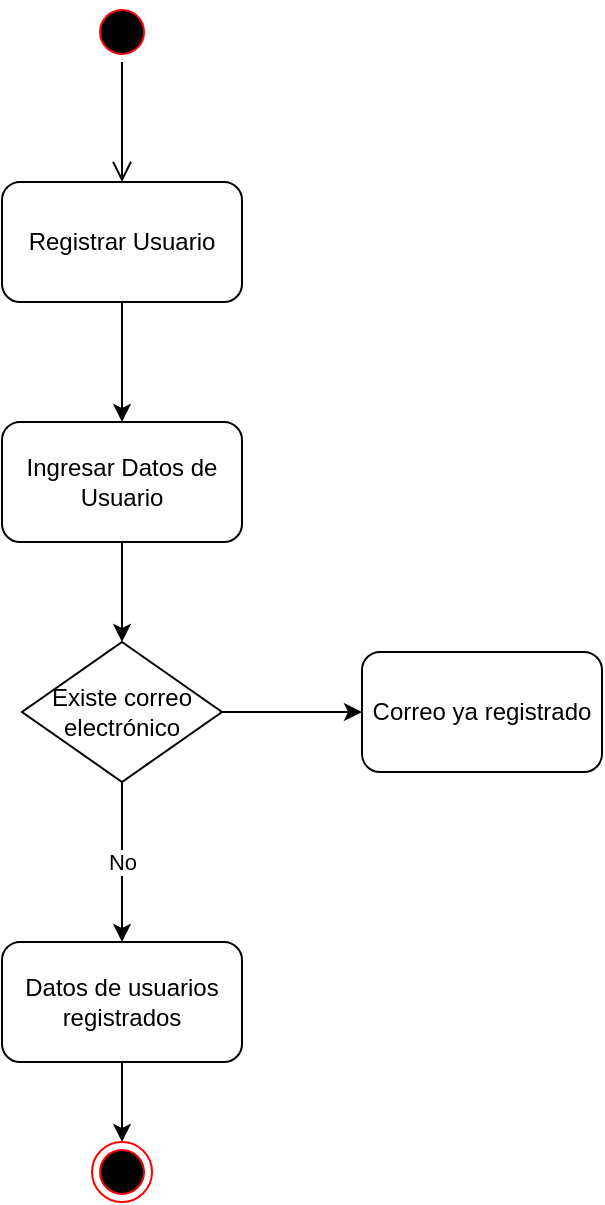<mxfile version="20.7.4" type="device"><diagram id="3S-fLqvLpvJTZP_xlAwj" name="Page-1"><mxGraphModel dx="1434" dy="764" grid="1" gridSize="10" guides="1" tooltips="1" connect="1" arrows="1" fold="1" page="1" pageScale="1" pageWidth="850" pageHeight="1100" math="0" shadow="0"><root><mxCell id="0"/><mxCell id="1" parent="0"/><mxCell id="SwZGDteEnd-ASwmDoWnD-9" style="edgeStyle=orthogonalEdgeStyle;rounded=0;orthogonalLoop=1;jettySize=auto;html=1;entryX=0.5;entryY=0;entryDx=0;entryDy=0;" edge="1" parent="1" source="SwZGDteEnd-ASwmDoWnD-1" target="SwZGDteEnd-ASwmDoWnD-5"><mxGeometry relative="1" as="geometry"><Array as="points"><mxPoint x="370" y="230"/></Array></mxGeometry></mxCell><mxCell id="SwZGDteEnd-ASwmDoWnD-1" value="Registrar Usuario" style="rounded=1;whiteSpace=wrap;html=1;" vertex="1" parent="1"><mxGeometry x="310" y="110" width="120" height="60" as="geometry"/></mxCell><mxCell id="SwZGDteEnd-ASwmDoWnD-11" value="No" style="edgeStyle=orthogonalEdgeStyle;rounded=0;orthogonalLoop=1;jettySize=auto;html=1;exitX=0.5;exitY=1;exitDx=0;exitDy=0;entryX=0.5;entryY=0;entryDx=0;entryDy=0;strokeColor=#000000;" edge="1" parent="1" source="SwZGDteEnd-ASwmDoWnD-4" target="SwZGDteEnd-ASwmDoWnD-6"><mxGeometry relative="1" as="geometry"/></mxCell><mxCell id="SwZGDteEnd-ASwmDoWnD-15" style="edgeStyle=orthogonalEdgeStyle;rounded=0;orthogonalLoop=1;jettySize=auto;html=1;exitX=1;exitY=0.5;exitDx=0;exitDy=0;entryX=0;entryY=0.5;entryDx=0;entryDy=0;strokeColor=#000000;" edge="1" parent="1" source="SwZGDteEnd-ASwmDoWnD-4" target="SwZGDteEnd-ASwmDoWnD-13"><mxGeometry relative="1" as="geometry"/></mxCell><mxCell id="SwZGDteEnd-ASwmDoWnD-4" value="Existe correo electrónico" style="rhombus;whiteSpace=wrap;html=1;" vertex="1" parent="1"><mxGeometry x="320" y="340" width="100" height="70" as="geometry"/></mxCell><mxCell id="SwZGDteEnd-ASwmDoWnD-10" style="edgeStyle=orthogonalEdgeStyle;rounded=0;orthogonalLoop=1;jettySize=auto;html=1;exitX=0.5;exitY=1;exitDx=0;exitDy=0;strokeColor=#000000;" edge="1" parent="1" source="SwZGDteEnd-ASwmDoWnD-5" target="SwZGDteEnd-ASwmDoWnD-4"><mxGeometry relative="1" as="geometry"/></mxCell><mxCell id="SwZGDteEnd-ASwmDoWnD-5" value="Ingresar Datos de Usuario" style="rounded=1;whiteSpace=wrap;html=1;" vertex="1" parent="1"><mxGeometry x="310" y="230" width="120" height="60" as="geometry"/></mxCell><mxCell id="SwZGDteEnd-ASwmDoWnD-17" style="edgeStyle=orthogonalEdgeStyle;rounded=0;orthogonalLoop=1;jettySize=auto;html=1;exitX=0.5;exitY=1;exitDx=0;exitDy=0;entryX=0.5;entryY=0;entryDx=0;entryDy=0;strokeColor=#000000;" edge="1" parent="1" source="SwZGDteEnd-ASwmDoWnD-6" target="SwZGDteEnd-ASwmDoWnD-16"><mxGeometry relative="1" as="geometry"/></mxCell><mxCell id="SwZGDteEnd-ASwmDoWnD-6" value="Datos de usuarios registrados" style="rounded=1;whiteSpace=wrap;html=1;" vertex="1" parent="1"><mxGeometry x="310" y="490" width="120" height="60" as="geometry"/></mxCell><mxCell id="SwZGDteEnd-ASwmDoWnD-7" value="" style="ellipse;html=1;shape=startState;fillColor=#000000;strokeColor=#ff0000;" vertex="1" parent="1"><mxGeometry x="355" y="20" width="30" height="30" as="geometry"/></mxCell><mxCell id="SwZGDteEnd-ASwmDoWnD-8" value="" style="edgeStyle=orthogonalEdgeStyle;html=1;verticalAlign=bottom;endArrow=open;endSize=8;strokeColor=#000000;rounded=0;entryX=0.5;entryY=0;entryDx=0;entryDy=0;" edge="1" source="SwZGDteEnd-ASwmDoWnD-7" parent="1" target="SwZGDteEnd-ASwmDoWnD-1"><mxGeometry x="-0.333" y="15" relative="1" as="geometry"><mxPoint x="370" y="160" as="targetPoint"/><mxPoint as="offset"/></mxGeometry></mxCell><mxCell id="SwZGDteEnd-ASwmDoWnD-13" value="Correo ya registrado" style="rounded=1;whiteSpace=wrap;html=1;" vertex="1" parent="1"><mxGeometry x="490" y="345" width="120" height="60" as="geometry"/></mxCell><mxCell id="SwZGDteEnd-ASwmDoWnD-16" value="" style="ellipse;html=1;shape=endState;fillColor=#000000;strokeColor=#ff0000;" vertex="1" parent="1"><mxGeometry x="355" y="590" width="30" height="30" as="geometry"/></mxCell></root></mxGraphModel></diagram></mxfile>